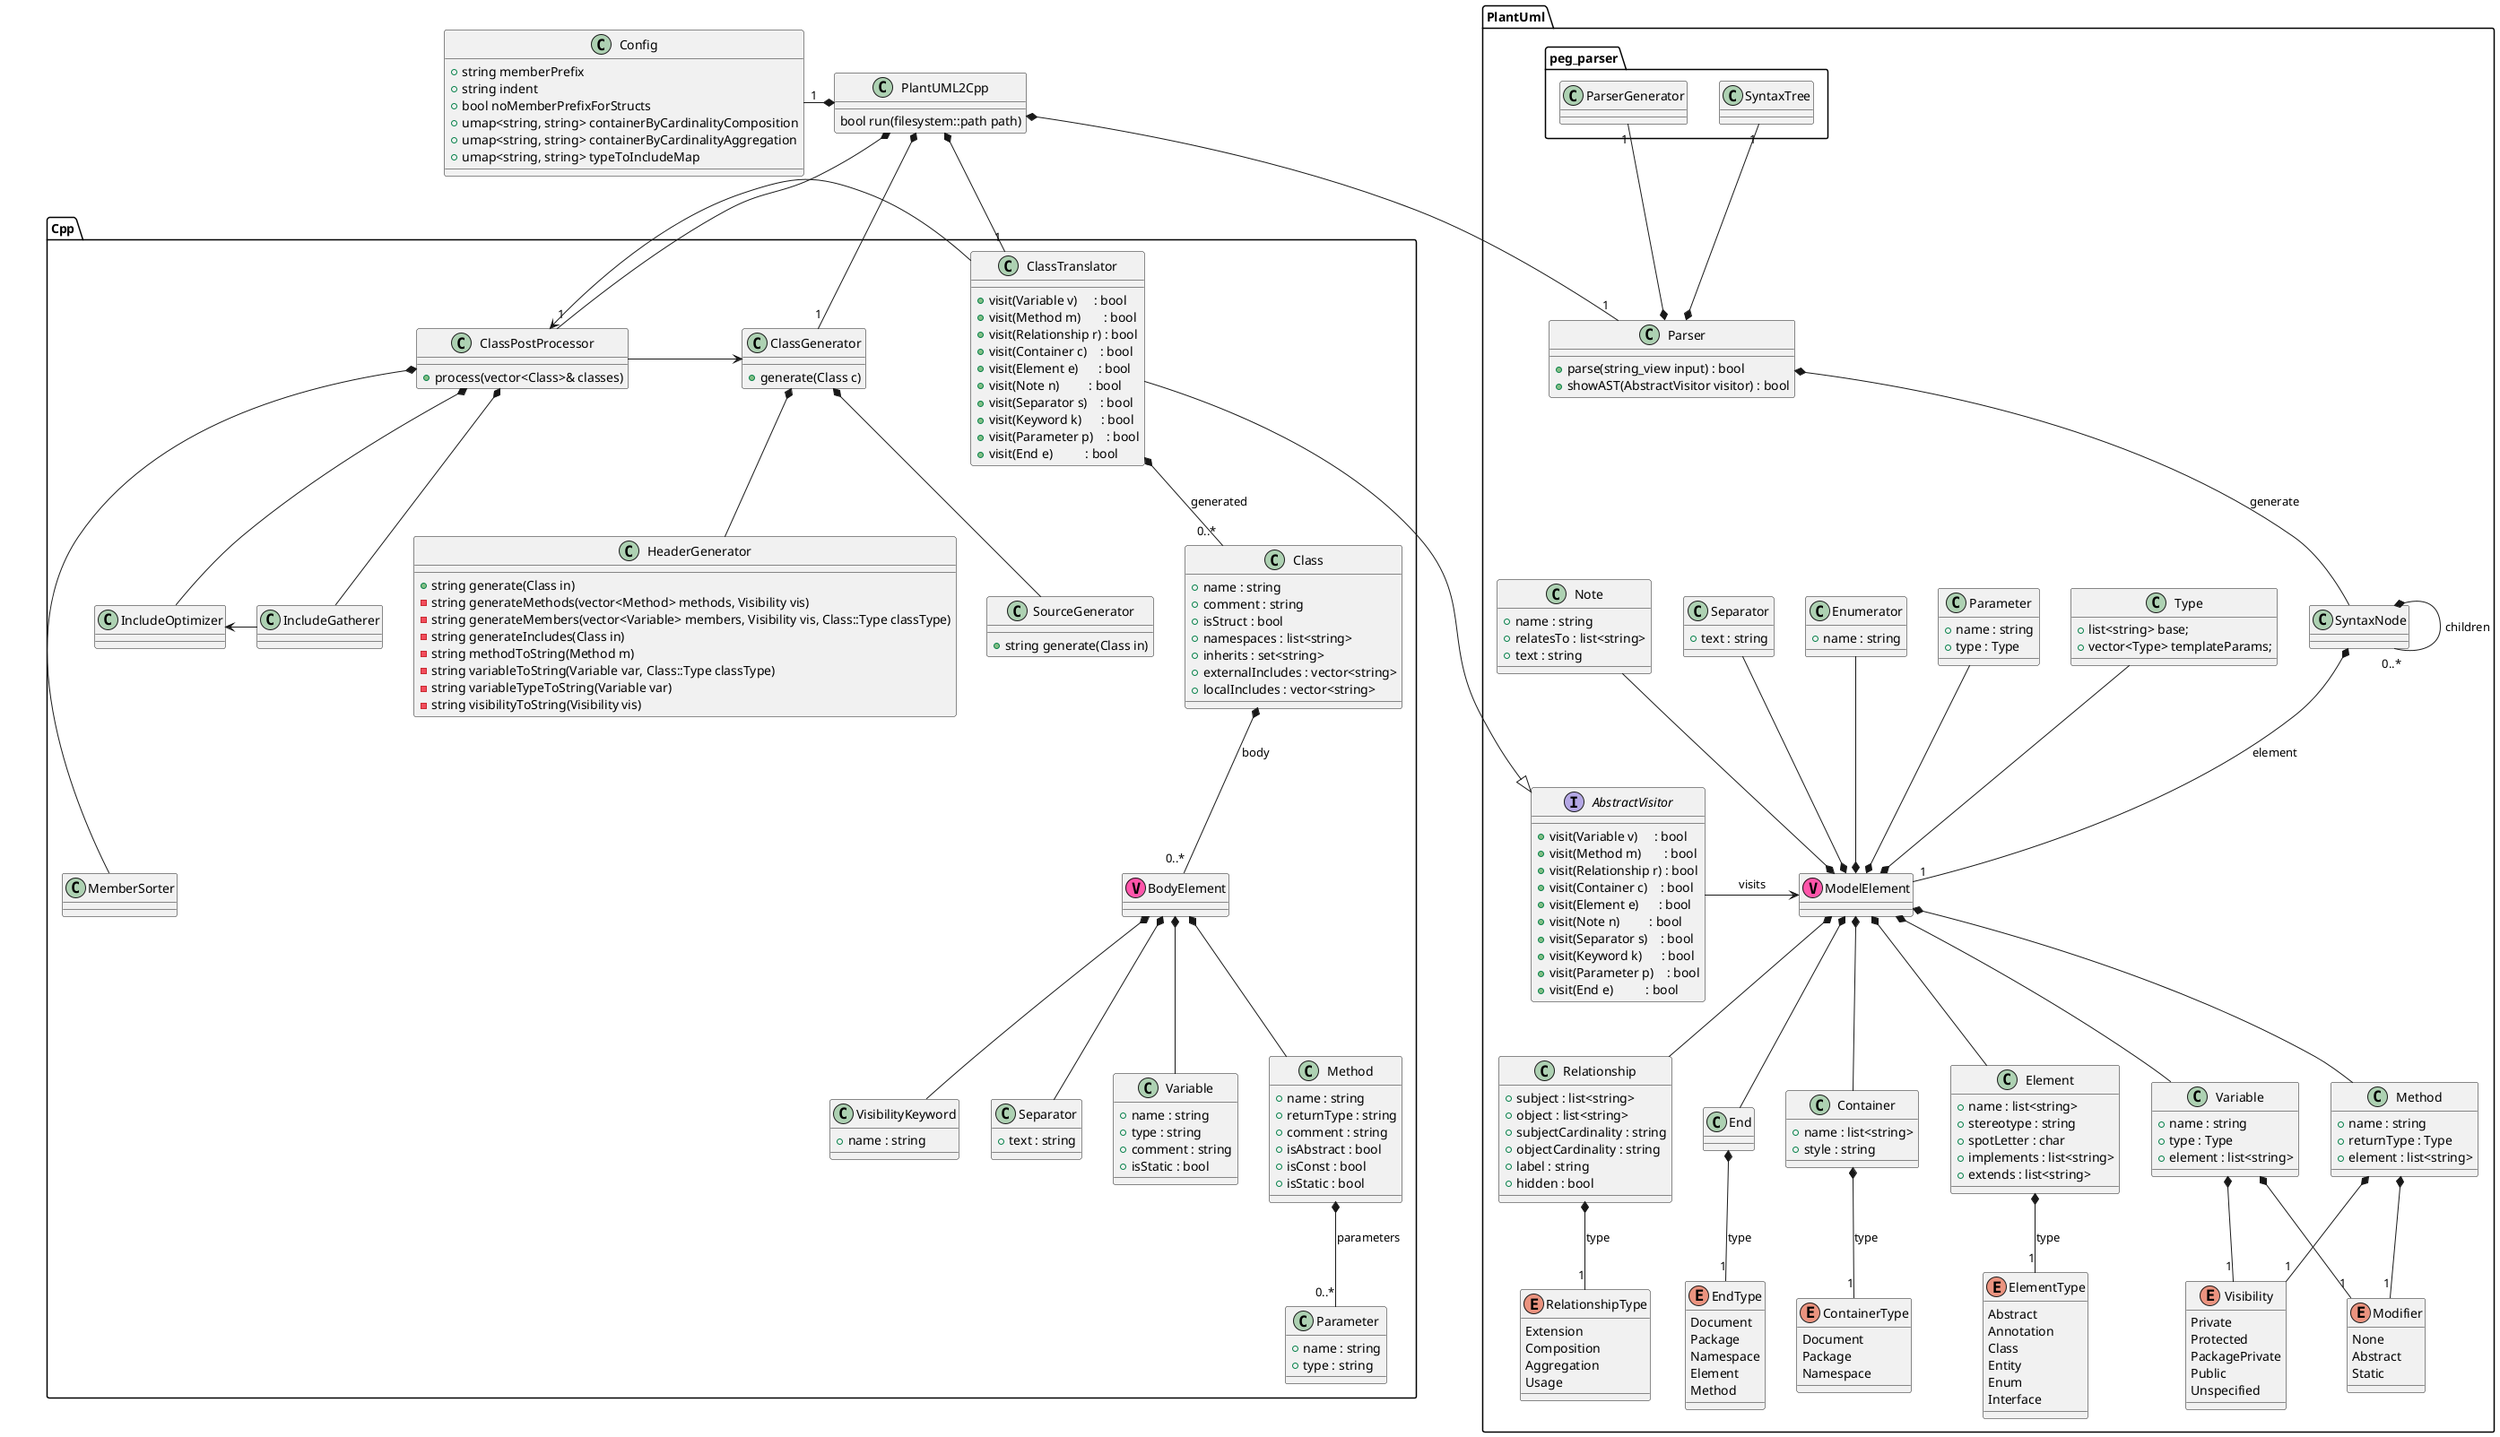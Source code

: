 @startuml PlantUML2Cpp

' set namespaceSeparator ::


class PlantUML2Cpp {
    bool run(filesystem::path path)
}

class Config {
    +string memberPrefix
    +string indent
    +bool noMemberPrefixForStructs
    +umap<string, string> containerByCardinalityComposition
    +umap<string, string> containerByCardinalityAggregation
    +umap<string, string> typeToIncludeMap
}

PlantUML2Cpp *-- "1" PlantUml.Parser
PlantUML2Cpp *-- "1" Cpp.ClassTranslator
PlantUML2Cpp *-- "1" Cpp.ClassPostProcessor
PlantUML2Cpp *-- "1" Cpp.ClassGenerator
PlantUML2Cpp *-left- "1" Config

namespace PlantUml {

    interface AbstractVisitor {
        +visit(Variable v)     : bool
        +visit(Method m)       : bool
        +visit(Relationship r) : bool
        +visit(Container c)    : bool
        +visit(Element e)      : bool
        +visit(Note n)         : bool
        +visit(Separator s)    : bool
        +visit(Keyword k)      : bool
        +visit(Parameter p)    : bool
        +visit(End e)          : bool
    }

    class Parser {
        +parse(string_view input) : bool
        +showAST(AbstractVisitor visitor) : bool
    }

    class ModelElement << (V,#FF55AA) >>

    class Container {
        +name : list<string>
        +style : string
    }
    enum ContainerType {
        Document
        Package
        Namespace
    }

    class Element {
        +name : list<string>
        +stereotype : string
        +spotLetter : char
        +implements : list<string>
        +extends : list<string>
    }
    enum ElementType {
        Abstract
        Annotation
        Class
        Entity
        Enum
        Interface
    }

    class Variable {
        +name : string
        +type : Type
        +element : list<string>
    }
    class Method {
        +name : string
        +returnType : Type
        +element : list<string>
    }
    class Parameter {
        +name : string
        +type : Type
    }
    class Separator {
        +text : string
    }
    class Enumerator {
        +name : string
    }
    class Type
    {
        +list<string> base;
        +vector<Type> templateParams;
    }
    class Relationship {
        +subject : list<string> 
        +object : list<string> 
        +subjectCardinality : string 
        +objectCardinality : string 
        +label : string
        +hidden : bool
    }
    enum RelationshipType {
        Extension
        Composition
        Aggregation
        Usage
    }
    class Note {
        +name : string
        +relatesTo : list<string>
        +text : string
    }
    enum Visibility {
        Private
        Protected
        PackagePrivate
        Public
        Unspecified
    }
    enum Modifier {
        None
        Abstract 
        Static
    }
    class End
    enum EndType
    {
        Document
        Package
        Namespace
        Element
        Method
    }

    class SyntaxNode

    Parser *-- SyntaxNode : generate

    SyntaxNode *-- "0..*" SyntaxNode : children
    SyntaxNode *-- "1" ModelElement : element

    ModelElement *-up- Note
    ModelElement *-up- Separator
    ModelElement *-up- Enumerator
    ModelElement *-up- Parameter
    ModelElement *-up- Type
    ModelElement *-- Container
    ModelElement *-- Element
    ModelElement *-- Relationship
    ModelElement *-- Variable
    ModelElement *-- Method
    ModelElement *-- End

    Element *-- "1" ElementType : type
    Container *-- "1" ContainerType  : type
    Variable *-- "1" Visibility
    Variable *-- "1" Modifier
    Method *-- "1" Visibility
    Method *-- "1" Modifier
    End *-- "1" EndType : type
    Relationship *-- "1" RelationshipType : type

    AbstractVisitor -left-> ModelElement : visits

    Parser *-up- "1" peg_parser.SyntaxTree
    Parser *-up- "1" peg_parser.ParserGenerator
}

' TODO: go for Translator -> PostProcessor -> CodeGenerator

namespace Cpp {

    class ClassTranslator {
        +visit(Variable v)     : bool
        +visit(Method m)       : bool
        +visit(Relationship r) : bool
        +visit(Container c)    : bool
        +visit(Element e)      : bool
        +visit(Note n)         : bool
        +visit(Separator s)    : bool
        +visit(Keyword k)      : bool
        +visit(Parameter p)    : bool
        +visit(End e)          : bool
    }
    ClassTranslator --|> PlantUml.AbstractVisitor

    class ClassPostProcessor {
        +process(vector<Class>& classes)
    }

    class IncludeGatherer
    class IncludeOptimizer
    class MemberSorter

    ClassPostProcessor *-- IncludeGatherer
    ClassPostProcessor *-- IncludeOptimizer
    ClassPostProcessor *--- MemberSorter
    IncludeOptimizer <- IncludeGatherer

    class ClassGenerator {
        +generate(Class c)
    }

    class HeaderGenerator {
        +string generate(Class in)
        -string generateMethods(vector<Method> methods, Visibility vis)
        -string generateMembers(vector<Variable> members, Visibility vis, Class::Type classType)
        -string generateIncludes(Class in)
        -string methodToString(Method m)
        -string variableToString(Variable var, Class::Type classType)
        -string variableTypeToString(Variable var)
        -string visibilityToString(Visibility vis)
    }

    class SourceGenerator {
        +string generate(Class in)
    }

    ClassGenerator *-- HeaderGenerator
    ClassGenerator *-- SourceGenerator

    class Class {
        +name : string
        +comment : string
        +isStruct : bool
        +namespaces : list<string>
        +inherits : set<string>
        +externalIncludes : vector<string>
        +localIncludes : vector<string>
    }
    class BodyElement << (V,#FF55AA) >>
    class VisibilityKeyword {
        +name : string
    }
    class Separator {
        +text : string
    }
    class Variable {
        +name : string
        +type : string
        +comment : string
        +isStatic : bool
    }
    class Method {
        +name : string
        +returnType : string
        +comment : string
        +isAbstract : bool
        +isConst : bool
        +isStatic : bool
    }
    class Parameter {
        +name : string
        +type : string
    }

    ' class Enum {
    '     +name  : string
    '     +namespaces : list<string>
    '     +comment : string
    ' }
    ' class Keyword {
    '     +name : string
    ' }

    
    ClassPostProcessor <- ClassTranslator
    ClassGenerator <- ClassPostProcessor

    Class *-- "0..*" BodyElement : body
    BodyElement *-- Method
    BodyElement *-- Variable
    BodyElement *-- VisibilityKeyword
    BodyElement *-- Separator
    Method *-- "0..*" Parameter : parameters

    ' Enum *-- Keyword

    ClassTranslator *-- "0..*" Class : generated
}

@enduml